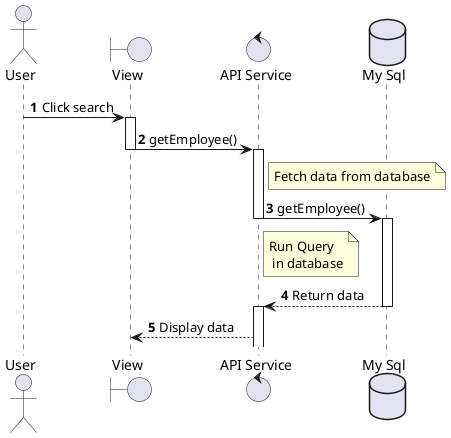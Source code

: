 @startuml sequenceDiagram_Employee_getData
actor User
boundary "View" as View
control "API Service" as APIService
database "My Sql" as DB

autonumber
User -> View --++ : Click search
View -> APIService --++ : getEmployee()
note right of APIService: Fetch data from database
APIService -> DB --++ : getEmployee()
note right of APIService: Run Query \n in database
DB --> APIService --++ : Return data
APIService --> View : Display data
@enduml